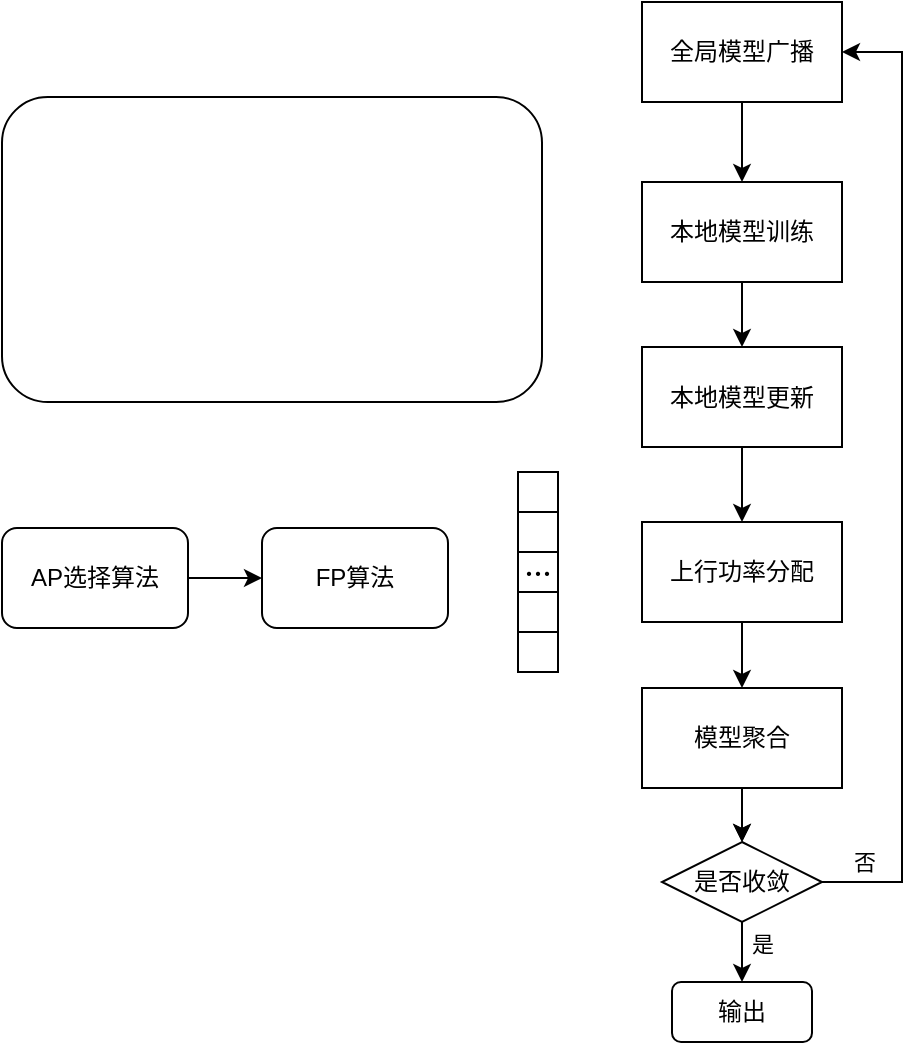 <mxfile version="26.2.6">
  <diagram name="第 1 页" id="4KHr8UPVDESOjd5QZlrJ">
    <mxGraphModel dx="1632" dy="910" grid="1" gridSize="10" guides="1" tooltips="1" connect="1" arrows="1" fold="1" page="1" pageScale="1" pageWidth="1169" pageHeight="1654" math="0" shadow="0">
      <root>
        <mxCell id="0" />
        <mxCell id="1" parent="0" />
        <mxCell id="rC80gJfsw05VKvkfy9L6-3" value="" style="edgeStyle=orthogonalEdgeStyle;rounded=0;orthogonalLoop=1;jettySize=auto;html=1;" parent="1" source="C0d4t9K9KgT_hFdXMAq5-49" target="rC80gJfsw05VKvkfy9L6-1" edge="1">
          <mxGeometry relative="1" as="geometry" />
        </mxCell>
        <mxCell id="C0d4t9K9KgT_hFdXMAq5-49" value="AP选择算法" style="rounded=1;whiteSpace=wrap;html=1;" parent="1" vertex="1">
          <mxGeometry x="350" y="333" width="93" height="50" as="geometry" />
        </mxCell>
        <mxCell id="C0d4t9K9KgT_hFdXMAq5-50" value="输出" style="rounded=1;whiteSpace=wrap;html=1;" parent="1" vertex="1">
          <mxGeometry x="685" y="560" width="70" height="30" as="geometry" />
        </mxCell>
        <mxCell id="rC80gJfsw05VKvkfy9L6-6" value="" style="edgeStyle=orthogonalEdgeStyle;rounded=0;orthogonalLoop=1;jettySize=auto;html=1;" parent="1" source="C0d4t9K9KgT_hFdXMAq5-55" target="rC80gJfsw05VKvkfy9L6-5" edge="1">
          <mxGeometry relative="1" as="geometry" />
        </mxCell>
        <mxCell id="C0d4t9K9KgT_hFdXMAq5-55" value="全局模型广播" style="rounded=0;whiteSpace=wrap;html=1;" parent="1" vertex="1">
          <mxGeometry x="670" y="70" width="100" height="50" as="geometry" />
        </mxCell>
        <mxCell id="C0d4t9K9KgT_hFdXMAq5-164" value="" style="rounded=1;whiteSpace=wrap;html=1;" parent="1" vertex="1">
          <mxGeometry x="350" y="117.5" width="270" height="152.5" as="geometry" />
        </mxCell>
        <mxCell id="rC80gJfsw05VKvkfy9L6-1" value="FP算法" style="rounded=1;whiteSpace=wrap;html=1;" parent="1" vertex="1">
          <mxGeometry x="480" y="333" width="93" height="50" as="geometry" />
        </mxCell>
        <mxCell id="rC80gJfsw05VKvkfy9L6-2" value="" style="group" parent="1" vertex="1" connectable="0">
          <mxGeometry x="585" y="250" width="60" height="100" as="geometry" />
        </mxCell>
        <mxCell id="C0d4t9K9KgT_hFdXMAq5-43" value="" style="rounded=0;whiteSpace=wrap;html=1;" parent="rC80gJfsw05VKvkfy9L6-2" vertex="1">
          <mxGeometry x="23" y="55" width="20" height="20" as="geometry" />
        </mxCell>
        <mxCell id="C0d4t9K9KgT_hFdXMAq5-44" value="" style="rounded=0;whiteSpace=wrap;html=1;" parent="rC80gJfsw05VKvkfy9L6-2" vertex="1">
          <mxGeometry x="23" y="75" width="20" height="20" as="geometry" />
        </mxCell>
        <mxCell id="C0d4t9K9KgT_hFdXMAq5-45" value="" style="rounded=0;whiteSpace=wrap;html=1;" parent="rC80gJfsw05VKvkfy9L6-2" vertex="1">
          <mxGeometry x="23" y="95" width="20" height="20" as="geometry" />
        </mxCell>
        <mxCell id="C0d4t9K9KgT_hFdXMAq5-46" value="" style="rounded=0;whiteSpace=wrap;html=1;" parent="rC80gJfsw05VKvkfy9L6-2" vertex="1">
          <mxGeometry x="23" y="115" width="20" height="20" as="geometry" />
        </mxCell>
        <mxCell id="C0d4t9K9KgT_hFdXMAq5-47" value="" style="rounded=0;whiteSpace=wrap;html=1;" parent="rC80gJfsw05VKvkfy9L6-2" vertex="1">
          <mxGeometry x="23" y="135" width="20" height="20" as="geometry" />
        </mxCell>
        <mxCell id="C0d4t9K9KgT_hFdXMAq5-48" value="&lt;font face=&quot;Times New Roman&quot; style=&quot;font-size: 18px;&quot;&gt;...&lt;/font&gt;" style="text;strokeColor=none;align=center;fillColor=none;html=1;verticalAlign=middle;whiteSpace=wrap;rounded=0;" parent="rC80gJfsw05VKvkfy9L6-2" vertex="1">
          <mxGeometry x="3" y="86" width="60" height="30" as="geometry" />
        </mxCell>
        <mxCell id="rC80gJfsw05VKvkfy9L6-26" value="" style="edgeStyle=orthogonalEdgeStyle;rounded=0;orthogonalLoop=1;jettySize=auto;html=1;" parent="1" source="rC80gJfsw05VKvkfy9L6-5" target="rC80gJfsw05VKvkfy9L6-11" edge="1">
          <mxGeometry relative="1" as="geometry" />
        </mxCell>
        <mxCell id="rC80gJfsw05VKvkfy9L6-5" value="本地模型训练" style="rounded=0;whiteSpace=wrap;html=1;" parent="1" vertex="1">
          <mxGeometry x="670" y="160" width="100" height="50" as="geometry" />
        </mxCell>
        <mxCell id="rC80gJfsw05VKvkfy9L6-19" value="" style="edgeStyle=orthogonalEdgeStyle;rounded=0;orthogonalLoop=1;jettySize=auto;html=1;" parent="1" source="rC80gJfsw05VKvkfy9L6-7" target="rC80gJfsw05VKvkfy9L6-9" edge="1">
          <mxGeometry relative="1" as="geometry" />
        </mxCell>
        <mxCell id="rC80gJfsw05VKvkfy9L6-22" style="edgeStyle=orthogonalEdgeStyle;rounded=0;orthogonalLoop=1;jettySize=auto;html=1;" parent="1" edge="1">
          <mxGeometry relative="1" as="geometry">
            <mxPoint x="719.74" y="400" as="targetPoint" />
            <mxPoint x="719.74" y="400" as="sourcePoint" />
          </mxGeometry>
        </mxCell>
        <mxCell id="rC80gJfsw05VKvkfy9L6-23" value="" style="edgeStyle=orthogonalEdgeStyle;rounded=0;orthogonalLoop=1;jettySize=auto;html=1;" parent="1" source="rC80gJfsw05VKvkfy9L6-7" target="rC80gJfsw05VKvkfy9L6-9" edge="1">
          <mxGeometry relative="1" as="geometry" />
        </mxCell>
        <mxCell id="rC80gJfsw05VKvkfy9L6-7" value="模型聚合" style="rounded=0;whiteSpace=wrap;html=1;" parent="1" vertex="1">
          <mxGeometry x="670" y="413" width="100" height="50" as="geometry" />
        </mxCell>
        <mxCell id="rC80gJfsw05VKvkfy9L6-24" value="" style="edgeStyle=orthogonalEdgeStyle;rounded=0;orthogonalLoop=1;jettySize=auto;html=1;entryX=0.5;entryY=0;entryDx=0;entryDy=0;" parent="1" source="rC80gJfsw05VKvkfy9L6-8" target="rC80gJfsw05VKvkfy9L6-7" edge="1">
          <mxGeometry relative="1" as="geometry" />
        </mxCell>
        <mxCell id="rC80gJfsw05VKvkfy9L6-8" value="上行功率分配" style="rounded=0;whiteSpace=wrap;html=1;" parent="1" vertex="1">
          <mxGeometry x="670" y="330" width="100" height="50" as="geometry" />
        </mxCell>
        <mxCell id="rC80gJfsw05VKvkfy9L6-14" style="edgeStyle=orthogonalEdgeStyle;rounded=0;orthogonalLoop=1;jettySize=auto;html=1;entryX=1;entryY=0.5;entryDx=0;entryDy=0;" parent="1" source="rC80gJfsw05VKvkfy9L6-9" target="C0d4t9K9KgT_hFdXMAq5-55" edge="1">
          <mxGeometry relative="1" as="geometry">
            <Array as="points">
              <mxPoint x="800" y="510" />
              <mxPoint x="800" y="95" />
            </Array>
          </mxGeometry>
        </mxCell>
        <mxCell id="rC80gJfsw05VKvkfy9L6-17" value="否" style="edgeLabel;html=1;align=center;verticalAlign=middle;resizable=0;points=[];" parent="rC80gJfsw05VKvkfy9L6-14" vertex="1" connectable="0">
          <mxGeometry x="-0.914" y="-2" relative="1" as="geometry">
            <mxPoint y="-12" as="offset" />
          </mxGeometry>
        </mxCell>
        <mxCell id="rC80gJfsw05VKvkfy9L6-15" value="" style="edgeStyle=orthogonalEdgeStyle;rounded=0;orthogonalLoop=1;jettySize=auto;html=1;" parent="1" source="rC80gJfsw05VKvkfy9L6-9" target="C0d4t9K9KgT_hFdXMAq5-50" edge="1">
          <mxGeometry relative="1" as="geometry" />
        </mxCell>
        <mxCell id="rC80gJfsw05VKvkfy9L6-16" value="是" style="edgeLabel;html=1;align=center;verticalAlign=middle;resizable=0;points=[];" parent="rC80gJfsw05VKvkfy9L6-15" vertex="1" connectable="0">
          <mxGeometry x="0.096" y="1" relative="1" as="geometry">
            <mxPoint x="11" y="-2" as="offset" />
          </mxGeometry>
        </mxCell>
        <mxCell id="rC80gJfsw05VKvkfy9L6-9" value="是否收敛" style="rhombus;whiteSpace=wrap;html=1;" parent="1" vertex="1">
          <mxGeometry x="680" y="490" width="80" height="40" as="geometry" />
        </mxCell>
        <mxCell id="rC80gJfsw05VKvkfy9L6-25" value="" style="edgeStyle=orthogonalEdgeStyle;rounded=0;orthogonalLoop=1;jettySize=auto;html=1;" parent="1" source="rC80gJfsw05VKvkfy9L6-11" target="rC80gJfsw05VKvkfy9L6-8" edge="1">
          <mxGeometry relative="1" as="geometry" />
        </mxCell>
        <mxCell id="rC80gJfsw05VKvkfy9L6-11" value="本地模型更新" style="rounded=0;whiteSpace=wrap;html=1;" parent="1" vertex="1">
          <mxGeometry x="670" y="242.5" width="100" height="50" as="geometry" />
        </mxCell>
      </root>
    </mxGraphModel>
  </diagram>
</mxfile>
